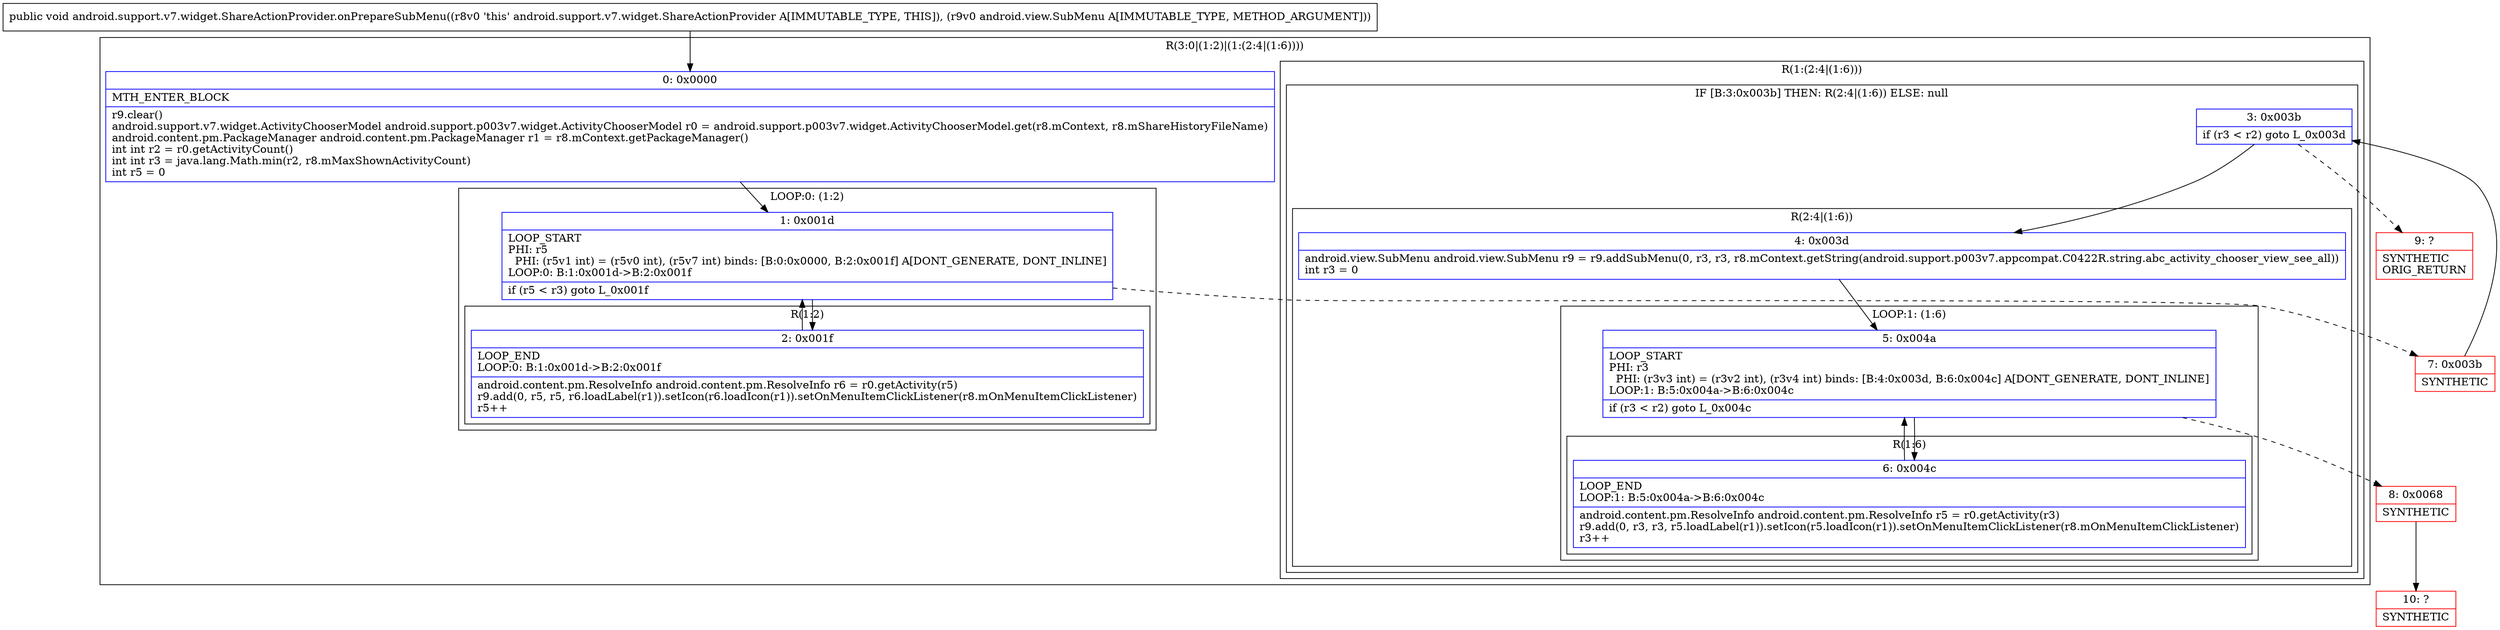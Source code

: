 digraph "CFG forandroid.support.v7.widget.ShareActionProvider.onPrepareSubMenu(Landroid\/view\/SubMenu;)V" {
subgraph cluster_Region_422058148 {
label = "R(3:0|(1:2)|(1:(2:4|(1:6))))";
node [shape=record,color=blue];
Node_0 [shape=record,label="{0\:\ 0x0000|MTH_ENTER_BLOCK\l|r9.clear()\landroid.support.v7.widget.ActivityChooserModel android.support.p003v7.widget.ActivityChooserModel r0 = android.support.p003v7.widget.ActivityChooserModel.get(r8.mContext, r8.mShareHistoryFileName)\landroid.content.pm.PackageManager android.content.pm.PackageManager r1 = r8.mContext.getPackageManager()\lint int r2 = r0.getActivityCount()\lint int r3 = java.lang.Math.min(r2, r8.mMaxShownActivityCount)\lint r5 = 0\l}"];
subgraph cluster_LoopRegion_219125684 {
label = "LOOP:0: (1:2)";
node [shape=record,color=blue];
Node_1 [shape=record,label="{1\:\ 0x001d|LOOP_START\lPHI: r5 \l  PHI: (r5v1 int) = (r5v0 int), (r5v7 int) binds: [B:0:0x0000, B:2:0x001f] A[DONT_GENERATE, DONT_INLINE]\lLOOP:0: B:1:0x001d\-\>B:2:0x001f\l|if (r5 \< r3) goto L_0x001f\l}"];
subgraph cluster_Region_663105280 {
label = "R(1:2)";
node [shape=record,color=blue];
Node_2 [shape=record,label="{2\:\ 0x001f|LOOP_END\lLOOP:0: B:1:0x001d\-\>B:2:0x001f\l|android.content.pm.ResolveInfo android.content.pm.ResolveInfo r6 = r0.getActivity(r5)\lr9.add(0, r5, r5, r6.loadLabel(r1)).setIcon(r6.loadIcon(r1)).setOnMenuItemClickListener(r8.mOnMenuItemClickListener)\lr5++\l}"];
}
}
subgraph cluster_Region_2047755346 {
label = "R(1:(2:4|(1:6)))";
node [shape=record,color=blue];
subgraph cluster_IfRegion_1121159201 {
label = "IF [B:3:0x003b] THEN: R(2:4|(1:6)) ELSE: null";
node [shape=record,color=blue];
Node_3 [shape=record,label="{3\:\ 0x003b|if (r3 \< r2) goto L_0x003d\l}"];
subgraph cluster_Region_1912170414 {
label = "R(2:4|(1:6))";
node [shape=record,color=blue];
Node_4 [shape=record,label="{4\:\ 0x003d|android.view.SubMenu android.view.SubMenu r9 = r9.addSubMenu(0, r3, r3, r8.mContext.getString(android.support.p003v7.appcompat.C0422R.string.abc_activity_chooser_view_see_all))\lint r3 = 0\l}"];
subgraph cluster_LoopRegion_468141543 {
label = "LOOP:1: (1:6)";
node [shape=record,color=blue];
Node_5 [shape=record,label="{5\:\ 0x004a|LOOP_START\lPHI: r3 \l  PHI: (r3v3 int) = (r3v2 int), (r3v4 int) binds: [B:4:0x003d, B:6:0x004c] A[DONT_GENERATE, DONT_INLINE]\lLOOP:1: B:5:0x004a\-\>B:6:0x004c\l|if (r3 \< r2) goto L_0x004c\l}"];
subgraph cluster_Region_2077293376 {
label = "R(1:6)";
node [shape=record,color=blue];
Node_6 [shape=record,label="{6\:\ 0x004c|LOOP_END\lLOOP:1: B:5:0x004a\-\>B:6:0x004c\l|android.content.pm.ResolveInfo android.content.pm.ResolveInfo r5 = r0.getActivity(r3)\lr9.add(0, r3, r3, r5.loadLabel(r1)).setIcon(r5.loadIcon(r1)).setOnMenuItemClickListener(r8.mOnMenuItemClickListener)\lr3++\l}"];
}
}
}
}
}
}
Node_7 [shape=record,color=red,label="{7\:\ 0x003b|SYNTHETIC\l}"];
Node_8 [shape=record,color=red,label="{8\:\ 0x0068|SYNTHETIC\l}"];
Node_9 [shape=record,color=red,label="{9\:\ ?|SYNTHETIC\lORIG_RETURN\l}"];
Node_10 [shape=record,color=red,label="{10\:\ ?|SYNTHETIC\l}"];
MethodNode[shape=record,label="{public void android.support.v7.widget.ShareActionProvider.onPrepareSubMenu((r8v0 'this' android.support.v7.widget.ShareActionProvider A[IMMUTABLE_TYPE, THIS]), (r9v0 android.view.SubMenu A[IMMUTABLE_TYPE, METHOD_ARGUMENT])) }"];
MethodNode -> Node_0;
Node_0 -> Node_1;
Node_1 -> Node_2;
Node_1 -> Node_7[style=dashed];
Node_2 -> Node_1;
Node_3 -> Node_4;
Node_3 -> Node_9[style=dashed];
Node_4 -> Node_5;
Node_5 -> Node_6;
Node_5 -> Node_8[style=dashed];
Node_6 -> Node_5;
Node_7 -> Node_3;
Node_8 -> Node_10;
}

